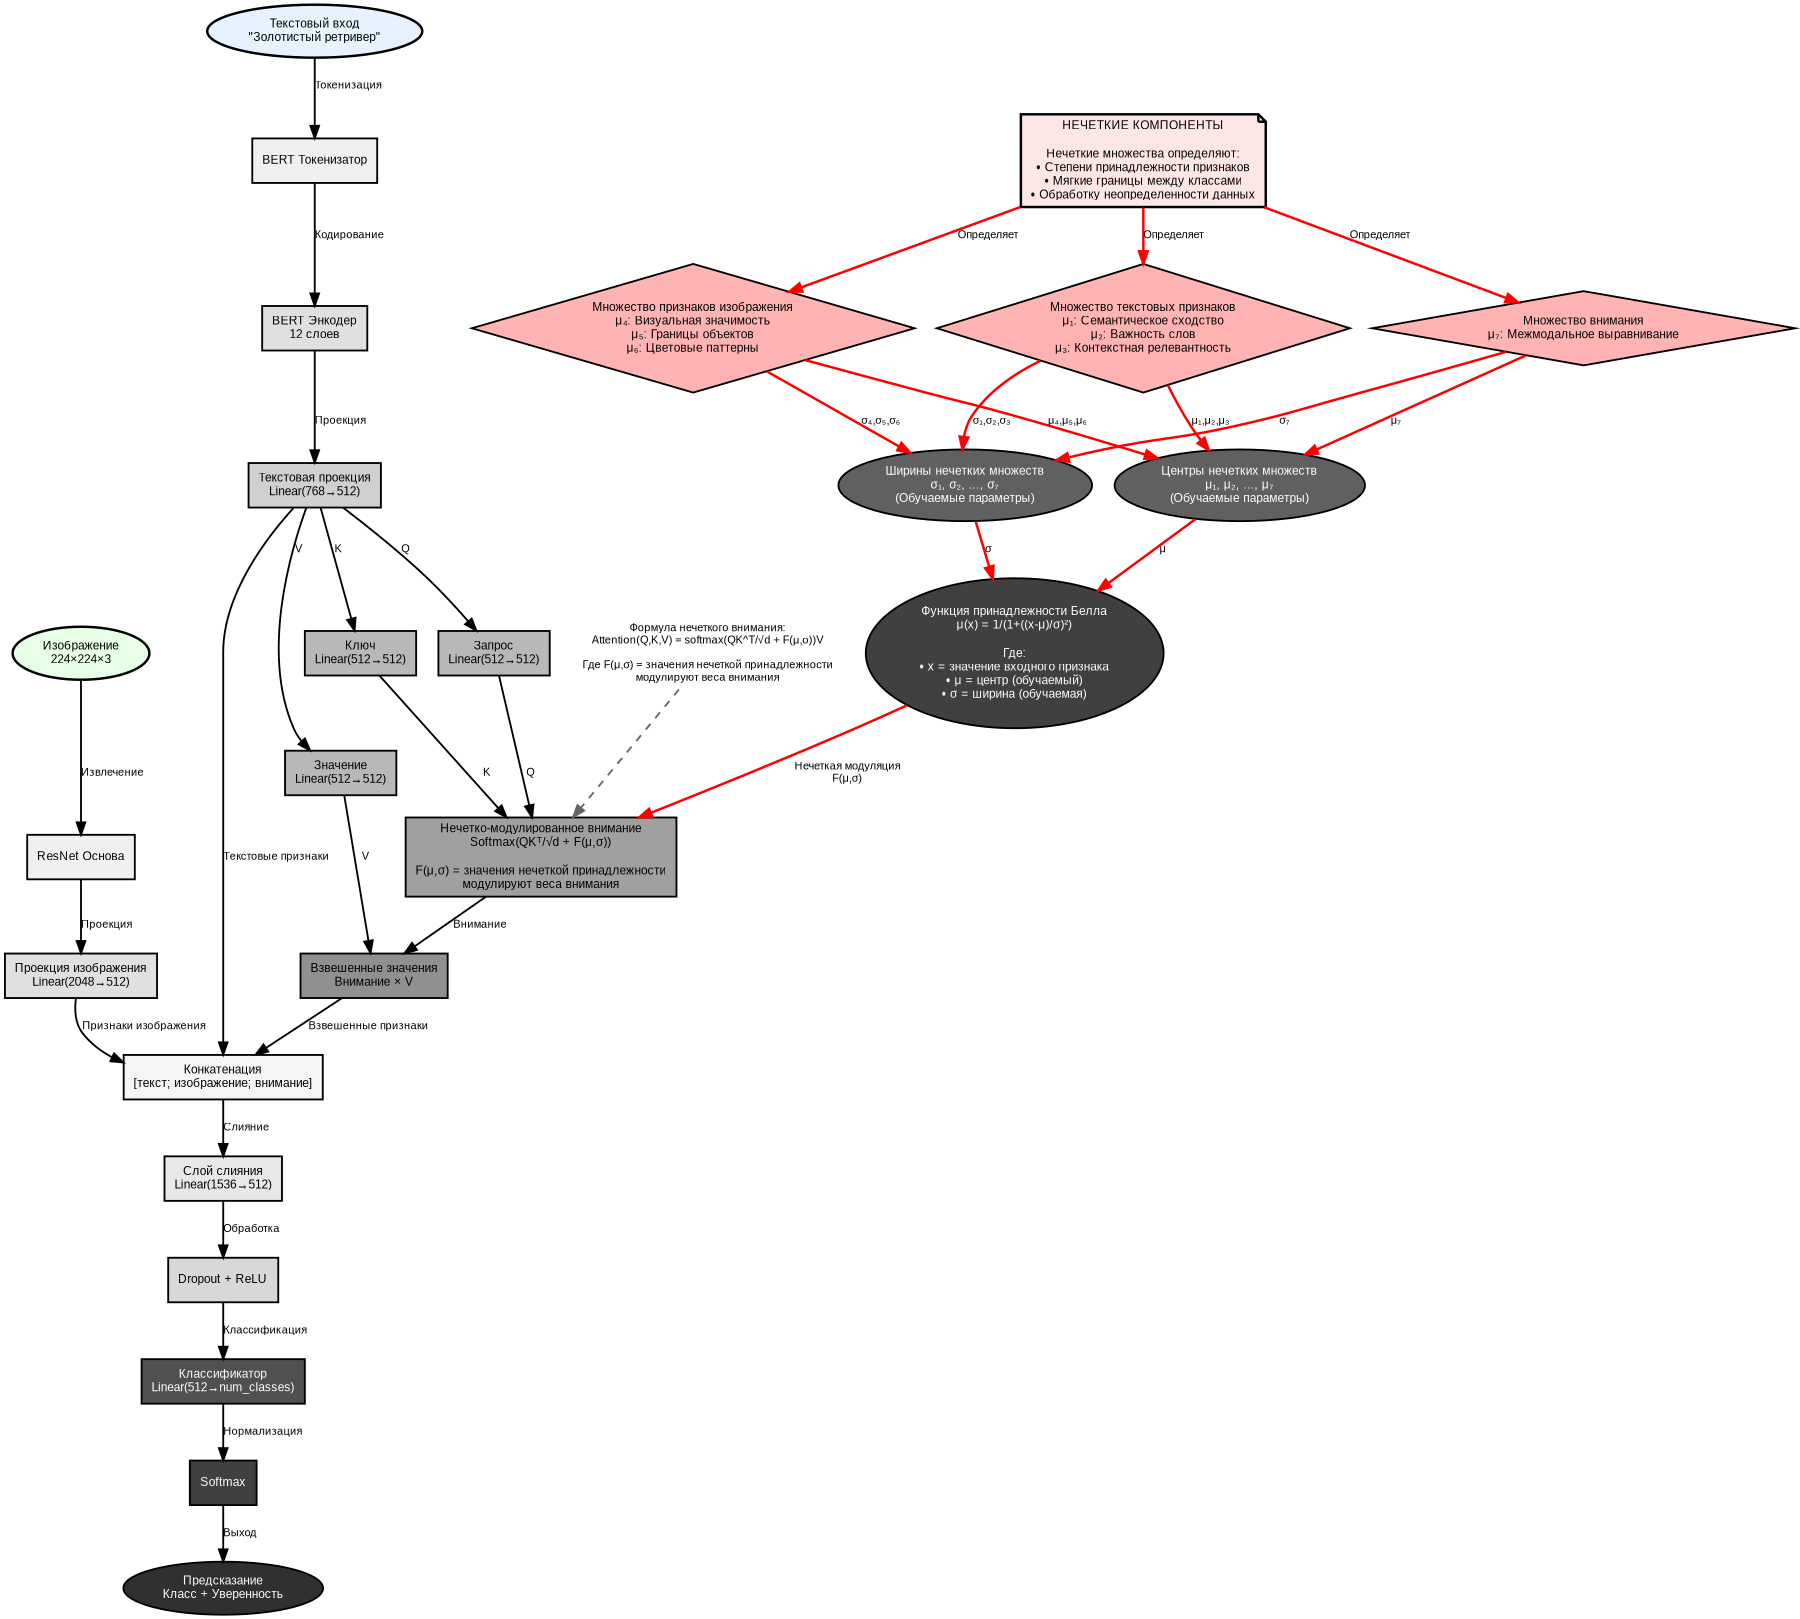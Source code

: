digraph FAN_Architecture {
    rankdir=TB;
    size="12,14";
    dpi=300;
    
    // Настройки узлов - четкие контрасты
    node [fontname="Arial", fontsize=10, shape=box, style=filled, penwidth=1.5];
    edge [fontname="Arial", fontsize=9, penwidth=1.5, color="#333333"];
    
    // Входные данные - светлые с темным текстом
    text_input [label="Текстовый вход\n\"Золотистый ретривер\"", fillcolor="#E6F3FF", shape=ellipse, fontcolor="#000000", penwidth=2];
    image_input [label="Изображение\n224×224×3", fillcolor="#E6FFE6", shape=ellipse, fontcolor="#000000", penwidth=2];
    
    // Текстовый путь - светлые серые
    bert_tokenizer [label="BERT Токенизатор", fillcolor="#F0F0F0", fontcolor="#000000"];
    bert_encoder [label="BERT Энкодер\n12 слоев", fillcolor="#E0E0E0", fontcolor="#000000"];
    text_projection [label="Текстовая проекция\nLinear(768→512)", fillcolor="#D0D0D0", fontcolor="#000000"];
    
    // Путь изображения - светлые серые
    resnet_backbone [label="ResNet Основа", fillcolor="#F0F0F0", fontcolor="#000000"];
    image_projection [label="Проекция изображения\nLinear(2048→512)", fillcolor="#E0E0E0", fontcolor="#000000"];
    
    // Механизм внимания - средние серые
    query_proj [label="Запрос\nLinear(512→512)", fillcolor="#B8B8B8", fontcolor="#000000"];
    key_proj [label="Ключ\nLinear(512→512)", fillcolor="#B8B8B8", fontcolor="#000000"];
    value_proj [label="Значение\nLinear(512→512)", fillcolor="#B8B8B8", fontcolor="#000000"];
    
    // НЕЧЕТКИЕ КОМПОНЕНТЫ - подробное объяснение
    fuzzy_explanation [label="НЕЧЕТКИЕ КОМПОНЕНТЫ\n\nНечеткие множества определяют:\n• Степени принадлежности признаков\n• Мягкие границы между классами\n• Обработку неопределенности данных", 
                       fillcolor="#FFE6E6", shape=note, fontcolor="#000000", penwidth=2];
    
    // Конкретные нечеткие множества с названиями
    fuzzy_set_text [label="Множество текстовых признаков\nμ₁: Семантическое сходство\nμ₂: Важность слов\nμ₃: Контекстная релевантность", 
                    fillcolor="#FFB3B3", shape=diamond, fontcolor="#000000"];
    fuzzy_set_image [label="Множество признаков изображения\nμ₄: Визуальная значимость\nμ₅: Границы объектов\nμ₆: Цветовые паттерны", 
                     fillcolor="#FFB3B3", shape=diamond, fontcolor="#000000"];
    fuzzy_set_attention [label="Множество внимания\nμ₇: Межмодальное выравнивание", 
                         fillcolor="#FFB3B3", shape=diamond, fontcolor="#000000"];
    
    // Параметры нечетких множеств
    fuzzy_centers [label="Центры нечетких множеств\nμ₁, μ₂, ..., μ₇\n(Обучаемые параметры)", 
                   fillcolor="#606060", shape=ellipse, fontcolor="#FFFFFF"];
    fuzzy_widths [label="Ширины нечетких множеств\nσ₁, σ₂, ..., σ₇\n(Обучаемые параметры)", 
                  fillcolor="#606060", shape=ellipse, fontcolor="#FFFFFF"];
    
    // Функция принадлежности Белла с формулой
    bell_membership [label="Функция принадлежности Белла\nμ(x) = 1/(1+((x-μ)/σ)²)\n\nГде:\n• x = значение входного признака\n• μ = центр (обучаемый)\n• σ = ширина (обучаемая)", 
                     fillcolor="#404040", shape=ellipse, fontcolor="#FFFFFF"];
    
    // Вычисление внимания с нечеткой модуляцией
    attention_weights [label="Нечетко-модулированное внимание\nSoftmax(QKᵀ/√d + F(μ,σ))\n\nF(μ,σ) = значения нечеткой принадлежности\nмодулируют веса внимания", 
                       fillcolor="#A0A0A0", fontcolor="#000000"];
    attended_values [label="Взвешенные значения\nВнимание × V", fillcolor="#909090", fontcolor="#000000"];
    
    // Слияние - светлые серые
    concat_fusion [label="Конкатенация\n[текст; изображение; внимание]", fillcolor="#F5F5F5", fontcolor="#000000"];
    fusion_layer [label="Слой слияния\nLinear(1536→512)", fillcolor="#E8E8E8", fontcolor="#000000"];
    dropout [label="Dropout + ReLU", fillcolor="#D8D8D8", fontcolor="#000000"];
    
    // Классификатор - темные с белым текстом
    classifier [label="Классификатор\nLinear(512→num_classes)", fillcolor="#505050", fontcolor="#FFFFFF"];
    softmax [label="Softmax", fillcolor="#404040", fontcolor="#FFFFFF"];
    prediction [label="Предсказание\nКласс + Уверенность", fillcolor="#303030", shape=ellipse, fontcolor="#FFFFFF"];
    
    // Соединения - текстовый путь
    text_input -> bert_tokenizer [label="Токенизация", color="#000000"];
    bert_tokenizer -> bert_encoder [label="Кодирование", color="#000000"];
    bert_encoder -> text_projection [label="Проекция", color="#000000"];
    
    // Соединения - путь изображения
    image_input -> resnet_backbone [label="Извлечение", color="#000000"];
    resnet_backbone -> image_projection [label="Проекция", color="#000000"];
    
    // Соединения - механизм внимания
    text_projection -> query_proj [label="Q", color="#000000"];
    text_projection -> key_proj [label="K", color="#000000"];
    text_projection -> value_proj [label="V", color="#000000"];
    
    // НЕЧЕТКИЕ СОЕДИНЕНИЯ - показываем откуда берется нечеткость
    fuzzy_explanation -> fuzzy_set_text [label="Определяет", color="#FF0000", penwidth=2];
    fuzzy_explanation -> fuzzy_set_image [label="Определяет", color="#FF0000", penwidth=2];
    fuzzy_explanation -> fuzzy_set_attention [label="Определяет", color="#FF0000", penwidth=2];
    
    // Параметры нечетких множеств
    fuzzy_set_text -> fuzzy_centers [label="μ₁,μ₂,μ₃", color="#FF0000", penwidth=2];
    fuzzy_set_image -> fuzzy_centers [label="μ₄,μ₅,μ₆", color="#FF0000", penwidth=2];
    fuzzy_set_attention -> fuzzy_centers [label="μ₇", color="#FF0000", penwidth=2];
    
    fuzzy_set_text -> fuzzy_widths [label="σ₁,σ₂,σ₃", color="#FF0000", penwidth=2];
    fuzzy_set_image -> fuzzy_widths [label="σ₄,σ₅,σ₆", color="#FF0000", penwidth=2];
    fuzzy_set_attention -> fuzzy_widths [label="σ₇", color="#FF0000", penwidth=2];
    
    // Функция Белла
    fuzzy_centers -> bell_membership [label="μ", color="#FF0000", penwidth=2];
    fuzzy_widths -> bell_membership [label="σ", color="#FF0000", penwidth=2];
    
    // Внимание с нечеткой модуляцией
    query_proj -> attention_weights [label="Q", color="#000000"];
    key_proj -> attention_weights [label="K", color="#000000"];
    bell_membership -> attention_weights [label="Нечеткая модуляция\nF(μ,σ)", color="#FF0000", penwidth=2];
    
    attention_weights -> attended_values [label="Внимание", color="#000000"];
    value_proj -> attended_values [label="V", color="#000000"];
    
    // Соединения - слияние
    text_projection -> concat_fusion [label="Текстовые признаки", color="#000000"];
    image_projection -> concat_fusion [label="Признаки изображения", color="#000000"];
    attended_values -> concat_fusion [label="Взвешенные признаки", color="#000000"];
    
    concat_fusion -> fusion_layer [label="Слияние", color="#000000"];
    fusion_layer -> dropout [label="Обработка", color="#000000"];
    
    // Соединения - классификация
    dropout -> classifier [label="Классификация", color="#000000"];
    classifier -> softmax [label="Нормализация", color="#000000"];
    softmax -> prediction [label="Выход", color="#000000"];
    
    // Математическая формула - четкий контраст
    formula [label="Формула нечеткого внимания:\nAttention(Q,K,V) = softmax(QK^T/√d + F(μ,σ))V\n\nГде F(μ,σ) = значения нечеткой принадлежности\nмодулируют веса внимания", 
             fillcolor="#FFFFFF", shape=plaintext, fontsize=9, fontcolor="#000000", penwidth=1];
    
    // Соединяем формулу
    formula -> attention_weights [style=dashed, color="#666666"];
}
